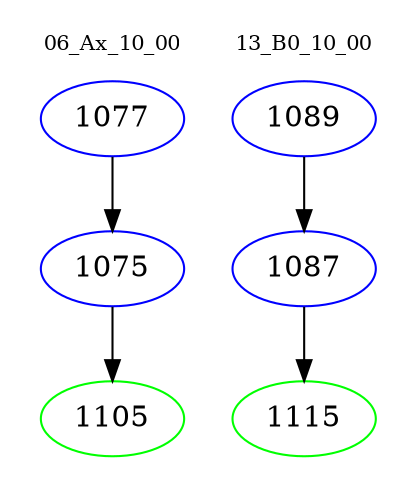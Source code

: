 digraph{
subgraph cluster_0 {
color = white
label = "06_Ax_10_00";
fontsize=10;
T0_1077 [label="1077", color="blue"]
T0_1077 -> T0_1075 [color="black"]
T0_1075 [label="1075", color="blue"]
T0_1075 -> T0_1105 [color="black"]
T0_1105 [label="1105", color="green"]
}
subgraph cluster_1 {
color = white
label = "13_B0_10_00";
fontsize=10;
T1_1089 [label="1089", color="blue"]
T1_1089 -> T1_1087 [color="black"]
T1_1087 [label="1087", color="blue"]
T1_1087 -> T1_1115 [color="black"]
T1_1115 [label="1115", color="green"]
}
}

